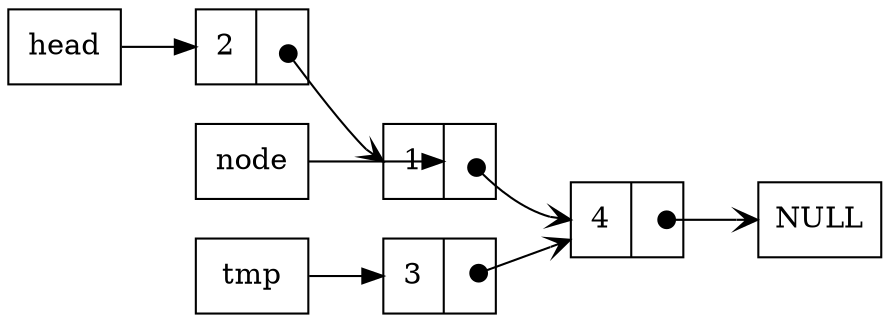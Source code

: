 digraph swap {
        rankdir=LR;
        node [shape=record];
        head [label= "head"];

        n1 [label="{ <data> 1 | <ref>  }"];
        n2 [label="{ <data> 2 | <ref>  }"];
        n3 [label="{ <data> 3 | <ref>  }"];
        n4 [label="{ <data> 4 | <ref>  }"];
        n [label="node"]
        t [label="tmp"]
        n -> n1:ref:c;
        t -> n3;
        head-> n2;

        n1:ref:c -> n4:data [arrowhead=vee, arrowtail=dot, dir=both, tailclip=false];
        n2:ref:c -> n1:data [arrowhead=vee, arrowtail=dot, dir=both, tailclip=false];
        n3:ref:c -> n4 [arrowhead=vee, arrowtail=dot, dir=both, tailclip=false];
        n4:ref:c -> NULL      [arrowhead=vee, arrowtail=dot, dir=both, tailclip=false];
}

